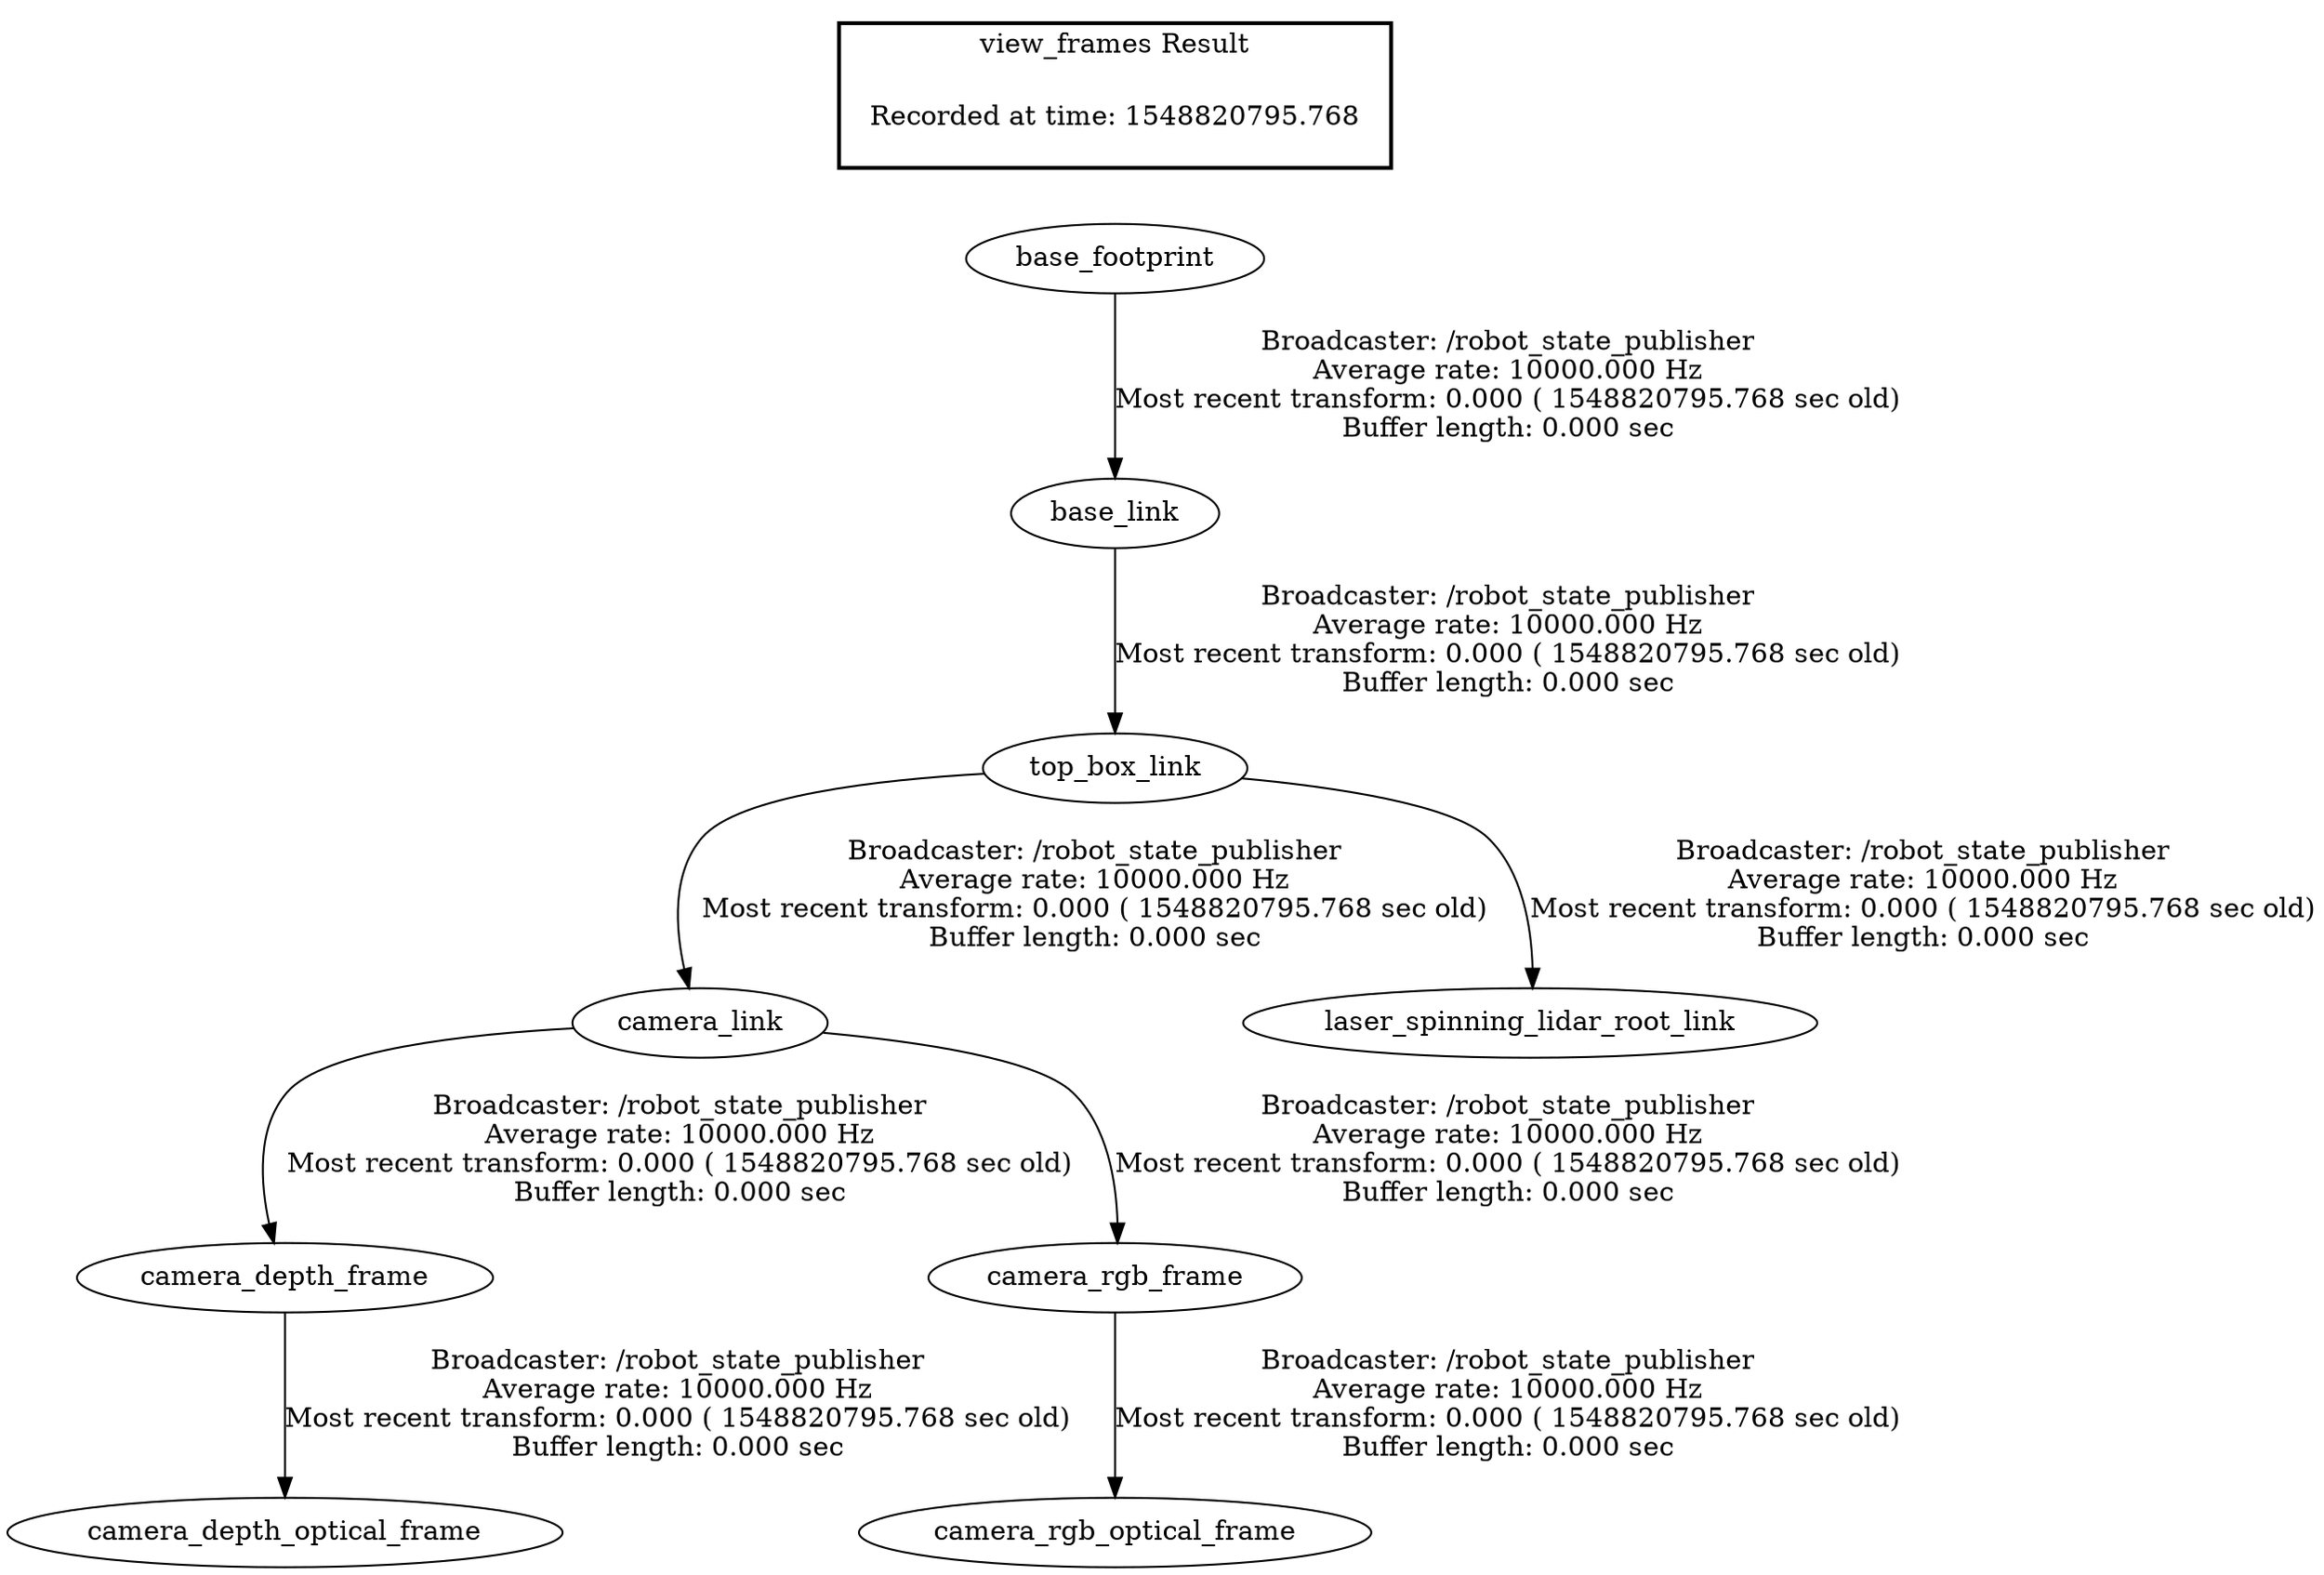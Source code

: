 digraph G {
"base_footprint" -> "base_link"[label="Broadcaster: /robot_state_publisher\nAverage rate: 10000.000 Hz\nMost recent transform: 0.000 ( 1548820795.768 sec old)\nBuffer length: 0.000 sec\n"];
"camera_link" -> "camera_depth_frame"[label="Broadcaster: /robot_state_publisher\nAverage rate: 10000.000 Hz\nMost recent transform: 0.000 ( 1548820795.768 sec old)\nBuffer length: 0.000 sec\n"];
"top_box_link" -> "camera_link"[label="Broadcaster: /robot_state_publisher\nAverage rate: 10000.000 Hz\nMost recent transform: 0.000 ( 1548820795.768 sec old)\nBuffer length: 0.000 sec\n"];
"camera_depth_frame" -> "camera_depth_optical_frame"[label="Broadcaster: /robot_state_publisher\nAverage rate: 10000.000 Hz\nMost recent transform: 0.000 ( 1548820795.768 sec old)\nBuffer length: 0.000 sec\n"];
"base_link" -> "top_box_link"[label="Broadcaster: /robot_state_publisher\nAverage rate: 10000.000 Hz\nMost recent transform: 0.000 ( 1548820795.768 sec old)\nBuffer length: 0.000 sec\n"];
"camera_link" -> "camera_rgb_frame"[label="Broadcaster: /robot_state_publisher\nAverage rate: 10000.000 Hz\nMost recent transform: 0.000 ( 1548820795.768 sec old)\nBuffer length: 0.000 sec\n"];
"camera_rgb_frame" -> "camera_rgb_optical_frame"[label="Broadcaster: /robot_state_publisher\nAverage rate: 10000.000 Hz\nMost recent transform: 0.000 ( 1548820795.768 sec old)\nBuffer length: 0.000 sec\n"];
"top_box_link" -> "laser_spinning_lidar_root_link"[label="Broadcaster: /robot_state_publisher\nAverage rate: 10000.000 Hz\nMost recent transform: 0.000 ( 1548820795.768 sec old)\nBuffer length: 0.000 sec\n"];
edge [style=invis];
 subgraph cluster_legend { style=bold; color=black; label ="view_frames Result";
"Recorded at time: 1548820795.768"[ shape=plaintext ] ;
 }->"base_footprint";
}